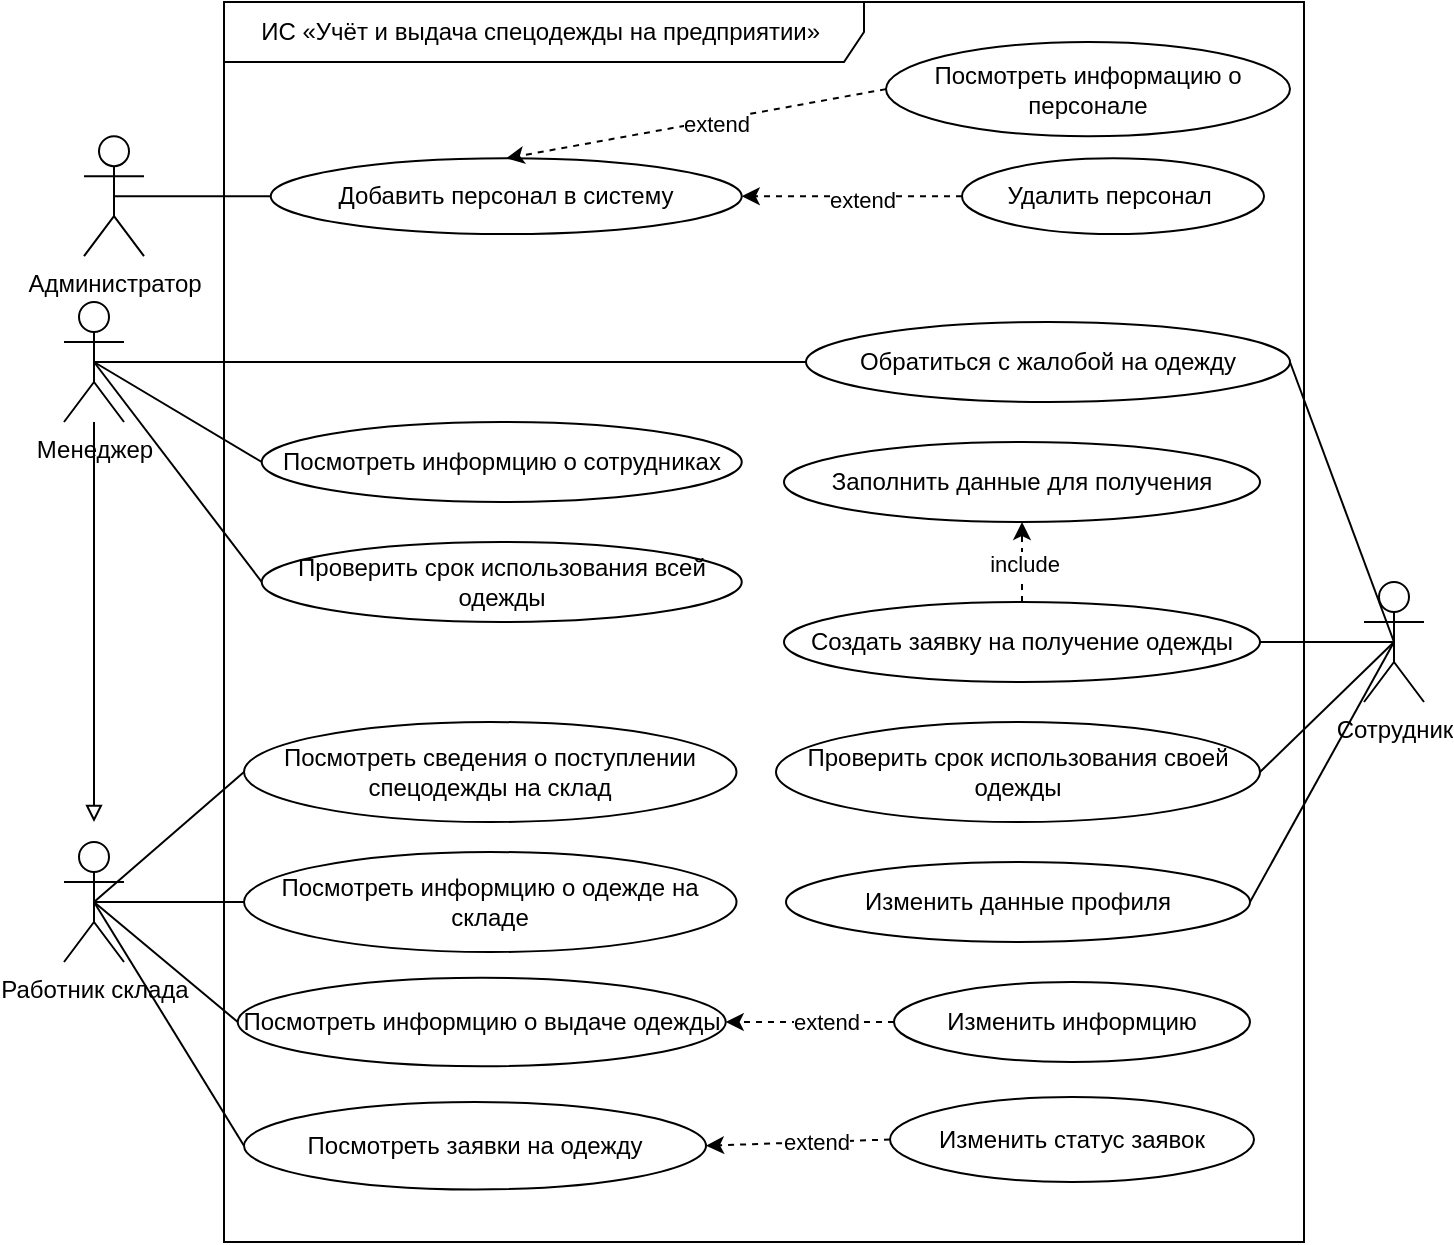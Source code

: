 <mxfile version="23.1.5" type="device">
  <diagram name="Страница — 1" id="KgpnrsMqIwY7Wp8qNeAr">
    <mxGraphModel dx="1195" dy="703" grid="1" gridSize="10" guides="1" tooltips="1" connect="1" arrows="1" fold="1" page="1" pageScale="1" pageWidth="827" pageHeight="1169" math="0" shadow="0">
      <root>
        <mxCell id="0" />
        <mxCell id="1" parent="0" />
        <mxCell id="f7Zuc8apwFJZ10PAn6E1-8" value="" style="rounded=0;orthogonalLoop=1;jettySize=auto;html=1;exitX=0.5;exitY=0.5;exitDx=0;exitDy=0;exitPerimeter=0;endArrow=none;endFill=0;entryX=1;entryY=0.5;entryDx=0;entryDy=0;" parent="1" source="f7Zuc8apwFJZ10PAn6E1-1" target="f7Zuc8apwFJZ10PAn6E1-63" edge="1">
          <mxGeometry relative="1" as="geometry">
            <mxPoint x="540.0" y="320" as="targetPoint" />
          </mxGeometry>
        </mxCell>
        <mxCell id="f7Zuc8apwFJZ10PAn6E1-70" style="rounded=0;orthogonalLoop=1;jettySize=auto;html=1;entryX=1;entryY=0.5;entryDx=0;entryDy=0;endArrow=none;endFill=0;exitX=0.5;exitY=0.5;exitDx=0;exitDy=0;exitPerimeter=0;" parent="1" source="f7Zuc8apwFJZ10PAn6E1-1" target="f7Zuc8apwFJZ10PAn6E1-68" edge="1">
          <mxGeometry relative="1" as="geometry" />
        </mxCell>
        <mxCell id="f7Zuc8apwFJZ10PAn6E1-103" style="rounded=0;orthogonalLoop=1;jettySize=auto;html=1;endArrow=none;endFill=0;exitX=0.5;exitY=0.5;exitDx=0;exitDy=0;exitPerimeter=0;entryX=1;entryY=0.5;entryDx=0;entryDy=0;" parent="1" source="f7Zuc8apwFJZ10PAn6E1-1" target="f7Zuc8apwFJZ10PAn6E1-102" edge="1">
          <mxGeometry relative="1" as="geometry" />
        </mxCell>
        <mxCell id="f7Zuc8apwFJZ10PAn6E1-1" value="Сотрудник" style="shape=umlActor;verticalLabelPosition=bottom;verticalAlign=top;html=1;outlineConnect=0;" parent="1" vertex="1">
          <mxGeometry x="740" y="370" width="30" height="60" as="geometry" />
        </mxCell>
        <mxCell id="f7Zuc8apwFJZ10PAn6E1-75" style="rounded=0;orthogonalLoop=1;jettySize=auto;html=1;entryX=0;entryY=0.5;entryDx=0;entryDy=0;endArrow=none;endFill=0;exitX=0.5;exitY=0.5;exitDx=0;exitDy=0;exitPerimeter=0;" parent="1" source="f7Zuc8apwFJZ10PAn6E1-2" target="f7Zuc8apwFJZ10PAn6E1-76" edge="1">
          <mxGeometry relative="1" as="geometry" />
        </mxCell>
        <mxCell id="f7Zuc8apwFJZ10PAn6E1-91" style="rounded=0;orthogonalLoop=1;jettySize=auto;html=1;entryX=0;entryY=0.5;entryDx=0;entryDy=0;endArrow=none;endFill=0;exitX=0.5;exitY=0.5;exitDx=0;exitDy=0;exitPerimeter=0;" parent="1" source="f7Zuc8apwFJZ10PAn6E1-2" target="f7Zuc8apwFJZ10PAn6E1-81" edge="1">
          <mxGeometry relative="1" as="geometry" />
        </mxCell>
        <mxCell id="f7Zuc8apwFJZ10PAn6E1-92" style="rounded=0;orthogonalLoop=1;jettySize=auto;html=1;exitX=0.5;exitY=0.5;exitDx=0;exitDy=0;exitPerimeter=0;entryX=0;entryY=0.5;entryDx=0;entryDy=0;endArrow=none;endFill=0;" parent="1" source="f7Zuc8apwFJZ10PAn6E1-2" target="f7Zuc8apwFJZ10PAn6E1-72" edge="1">
          <mxGeometry relative="1" as="geometry" />
        </mxCell>
        <mxCell id="f7Zuc8apwFJZ10PAn6E1-93" style="rounded=0;orthogonalLoop=1;jettySize=auto;html=1;exitX=0.5;exitY=0.5;exitDx=0;exitDy=0;exitPerimeter=0;entryX=0;entryY=0.5;entryDx=0;entryDy=0;endArrow=none;endFill=0;" parent="1" source="f7Zuc8apwFJZ10PAn6E1-2" target="f7Zuc8apwFJZ10PAn6E1-78" edge="1">
          <mxGeometry relative="1" as="geometry" />
        </mxCell>
        <mxCell id="f7Zuc8apwFJZ10PAn6E1-71" style="rounded=0;orthogonalLoop=1;jettySize=auto;html=1;entryX=0;entryY=0.5;entryDx=0;entryDy=0;endArrow=none;endFill=0;exitX=0.5;exitY=0.5;exitDx=0;exitDy=0;exitPerimeter=0;" parent="1" source="f7Zuc8apwFJZ10PAn6E1-4" target="f7Zuc8apwFJZ10PAn6E1-84" edge="1">
          <mxGeometry relative="1" as="geometry" />
        </mxCell>
        <mxCell id="f7Zuc8apwFJZ10PAn6E1-73" style="rounded=0;orthogonalLoop=1;jettySize=auto;html=1;endArrow=none;endFill=0;exitX=0.5;exitY=0.5;exitDx=0;exitDy=0;exitPerimeter=0;entryX=0;entryY=0.5;entryDx=0;entryDy=0;" parent="1" source="f7Zuc8apwFJZ10PAn6E1-4" target="f7Zuc8apwFJZ10PAn6E1-67" edge="1">
          <mxGeometry relative="1" as="geometry" />
        </mxCell>
        <mxCell id="f7Zuc8apwFJZ10PAn6E1-4" value="Менеджер" style="shape=umlActor;verticalLabelPosition=bottom;verticalAlign=top;html=1;outlineConnect=0;" parent="1" vertex="1">
          <mxGeometry x="90" y="230" width="30" height="60" as="geometry" />
        </mxCell>
        <mxCell id="f7Zuc8apwFJZ10PAn6E1-15" value="" style="rounded=0;orthogonalLoop=1;jettySize=auto;html=1;exitX=0.5;exitY=0.5;exitDx=0;exitDy=0;exitPerimeter=0;endArrow=none;endFill=0;entryX=1;entryY=0.5;entryDx=0;entryDy=0;" parent="1" source="f7Zuc8apwFJZ10PAn6E1-1" target="f7Zuc8apwFJZ10PAn6E1-69" edge="1">
          <mxGeometry relative="1" as="geometry">
            <mxPoint x="289" y="540" as="sourcePoint" />
            <mxPoint x="390.174" y="443.299" as="targetPoint" />
          </mxGeometry>
        </mxCell>
        <mxCell id="f7Zuc8apwFJZ10PAn6E1-88" style="rounded=0;orthogonalLoop=1;jettySize=auto;html=1;entryX=1;entryY=0.5;entryDx=0;entryDy=0;dashed=1;exitX=0;exitY=0.5;exitDx=0;exitDy=0;" parent="1" source="f7Zuc8apwFJZ10PAn6E1-66" target="f7Zuc8apwFJZ10PAn6E1-76" edge="1">
          <mxGeometry relative="1" as="geometry" />
        </mxCell>
        <mxCell id="f7Zuc8apwFJZ10PAn6E1-89" value="extend" style="edgeLabel;html=1;align=center;verticalAlign=middle;resizable=0;points=[];" parent="f7Zuc8apwFJZ10PAn6E1-88" vertex="1" connectable="0">
          <mxGeometry x="-0.197" relative="1" as="geometry">
            <mxPoint as="offset" />
          </mxGeometry>
        </mxCell>
        <mxCell id="f7Zuc8apwFJZ10PAn6E1-66" value="Изменить информцию" style="ellipse;whiteSpace=wrap;html=1;" parent="1" vertex="1">
          <mxGeometry x="505" y="570" width="178" height="40" as="geometry" />
        </mxCell>
        <mxCell id="f7Zuc8apwFJZ10PAn6E1-68" value="Проверить срок использования своей одежды" style="ellipse;whiteSpace=wrap;html=1;" parent="1" vertex="1">
          <mxGeometry x="446" y="440" width="242" height="50" as="geometry" />
        </mxCell>
        <mxCell id="f7Zuc8apwFJZ10PAn6E1-69" value="Изменить данные профиля" style="ellipse;whiteSpace=wrap;html=1;" parent="1" vertex="1">
          <mxGeometry x="451" y="510" width="232" height="40" as="geometry" />
        </mxCell>
        <mxCell id="f7Zuc8apwFJZ10PAn6E1-72" value="Посмотреть информцию о одежде на складе" style="ellipse;whiteSpace=wrap;html=1;" parent="1" vertex="1">
          <mxGeometry x="180" y="505" width="246.25" height="50" as="geometry" />
        </mxCell>
        <mxCell id="f7Zuc8apwFJZ10PAn6E1-76" value="Посмотреть информцию о выдаче одежды" style="ellipse;whiteSpace=wrap;html=1;" parent="1" vertex="1">
          <mxGeometry x="176.87" y="567.87" width="244" height="44.26" as="geometry" />
        </mxCell>
        <mxCell id="f7Zuc8apwFJZ10PAn6E1-78" value="Посмотреть заявки на одежду" style="ellipse;whiteSpace=wrap;html=1;" parent="1" vertex="1">
          <mxGeometry x="180" y="630" width="231" height="43.75" as="geometry" />
        </mxCell>
        <mxCell id="f7Zuc8apwFJZ10PAn6E1-79" value="Изменить статус заявок" style="ellipse;whiteSpace=wrap;html=1;" parent="1" vertex="1">
          <mxGeometry x="503" y="627.5" width="182" height="42.5" as="geometry" />
        </mxCell>
        <mxCell id="f7Zuc8apwFJZ10PAn6E1-81" value="Посмотреть сведения о поступлении спецодежды на склад" style="ellipse;whiteSpace=wrap;html=1;" parent="1" vertex="1">
          <mxGeometry x="180" y="440" width="246.25" height="50" as="geometry" />
        </mxCell>
        <mxCell id="f7Zuc8apwFJZ10PAn6E1-94" style="rounded=0;orthogonalLoop=1;jettySize=auto;html=1;entryX=1;entryY=0.5;entryDx=0;entryDy=0;dashed=1;exitX=0;exitY=0.5;exitDx=0;exitDy=0;" parent="1" source="f7Zuc8apwFJZ10PAn6E1-79" target="f7Zuc8apwFJZ10PAn6E1-78" edge="1">
          <mxGeometry relative="1" as="geometry">
            <mxPoint x="540" y="720" as="sourcePoint" />
            <mxPoint x="450" y="720" as="targetPoint" />
          </mxGeometry>
        </mxCell>
        <mxCell id="f7Zuc8apwFJZ10PAn6E1-95" value="extend" style="edgeLabel;html=1;align=center;verticalAlign=middle;resizable=0;points=[];" parent="f7Zuc8apwFJZ10PAn6E1-94" vertex="1" connectable="0">
          <mxGeometry x="-0.197" relative="1" as="geometry">
            <mxPoint as="offset" />
          </mxGeometry>
        </mxCell>
        <mxCell id="f7Zuc8apwFJZ10PAn6E1-104" style="rounded=0;orthogonalLoop=1;jettySize=auto;html=1;exitX=0;exitY=0.5;exitDx=0;exitDy=0;endArrow=none;endFill=0;entryX=0.5;entryY=0.5;entryDx=0;entryDy=0;entryPerimeter=0;" parent="1" source="f7Zuc8apwFJZ10PAn6E1-102" target="f7Zuc8apwFJZ10PAn6E1-4" edge="1">
          <mxGeometry relative="1" as="geometry" />
        </mxCell>
        <mxCell id="f7Zuc8apwFJZ10PAn6E1-105" value="" style="rounded=0;orthogonalLoop=1;jettySize=auto;html=1;endArrow=block;endFill=0;" parent="1" source="f7Zuc8apwFJZ10PAn6E1-4" edge="1">
          <mxGeometry relative="1" as="geometry">
            <mxPoint x="105" y="490" as="targetPoint" />
            <mxPoint x="105" y="440" as="sourcePoint" />
          </mxGeometry>
        </mxCell>
        <mxCell id="f7Zuc8apwFJZ10PAn6E1-2" value="Работник склада" style="shape=umlActor;verticalLabelPosition=bottom;verticalAlign=top;html=1;outlineConnect=0;" parent="1" vertex="1">
          <mxGeometry x="90" y="500" width="30" height="60" as="geometry" />
        </mxCell>
        <mxCell id="_Gf0fzwr_K4EokXnlh5w-2" value="ИС «Учёт и выдача спецодежды на предприятии»&amp;nbsp;" style="shape=umlFrame;whiteSpace=wrap;html=1;pointerEvents=0;recursiveResize=0;container=1;collapsible=0;width=320;height=30;" vertex="1" parent="1">
          <mxGeometry x="170" y="80" width="540" height="620" as="geometry" />
        </mxCell>
        <mxCell id="f7Zuc8apwFJZ10PAn6E1-102" value="Обратиться с жалобой на одежду" style="ellipse;whiteSpace=wrap;html=1;" parent="_Gf0fzwr_K4EokXnlh5w-2" vertex="1">
          <mxGeometry x="291" y="160" width="242" height="40" as="geometry" />
        </mxCell>
        <mxCell id="k1tug-46zGNNcUvnf5VH-1" value="Добавить персонал в систему" style="ellipse;whiteSpace=wrap;html=1;" parent="_Gf0fzwr_K4EokXnlh5w-2" vertex="1">
          <mxGeometry x="23.37" y="78.16" width="235.5" height="37.9" as="geometry" />
        </mxCell>
        <mxCell id="k1tug-46zGNNcUvnf5VH-13" value="Посмотреть информацию о персонале" style="ellipse;whiteSpace=wrap;html=1;" parent="_Gf0fzwr_K4EokXnlh5w-2" vertex="1">
          <mxGeometry x="331" y="20.0" width="202" height="47.11" as="geometry" />
        </mxCell>
        <mxCell id="k1tug-46zGNNcUvnf5VH-11" style="rounded=0;orthogonalLoop=1;jettySize=auto;html=1;dashed=1;entryX=0.5;entryY=0;entryDx=0;entryDy=0;exitX=0;exitY=0.5;exitDx=0;exitDy=0;" parent="_Gf0fzwr_K4EokXnlh5w-2" source="k1tug-46zGNNcUvnf5VH-13" target="k1tug-46zGNNcUvnf5VH-1" edge="1">
          <mxGeometry relative="1" as="geometry">
            <mxPoint x="136.935" y="42.11" as="targetPoint" />
          </mxGeometry>
        </mxCell>
        <mxCell id="k1tug-46zGNNcUvnf5VH-12" value="extend" style="edgeLabel;html=1;align=center;verticalAlign=middle;resizable=0;points=[];" parent="k1tug-46zGNNcUvnf5VH-11" vertex="1" connectable="0">
          <mxGeometry x="-0.096" y="2" relative="1" as="geometry">
            <mxPoint as="offset" />
          </mxGeometry>
        </mxCell>
        <mxCell id="k1tug-46zGNNcUvnf5VH-4" value="Удалить персонал&amp;nbsp;" style="ellipse;whiteSpace=wrap;html=1;" parent="_Gf0fzwr_K4EokXnlh5w-2" vertex="1">
          <mxGeometry x="369" y="78.16" width="151" height="37.9" as="geometry" />
        </mxCell>
        <mxCell id="k1tug-46zGNNcUvnf5VH-5" style="rounded=0;orthogonalLoop=1;jettySize=auto;html=1;dashed=1;" parent="_Gf0fzwr_K4EokXnlh5w-2" source="k1tug-46zGNNcUvnf5VH-4" target="k1tug-46zGNNcUvnf5VH-1" edge="1">
          <mxGeometry relative="1" as="geometry" />
        </mxCell>
        <mxCell id="k1tug-46zGNNcUvnf5VH-6" value="extend" style="edgeLabel;html=1;align=center;verticalAlign=middle;resizable=0;points=[];" parent="k1tug-46zGNNcUvnf5VH-5" vertex="1" connectable="0">
          <mxGeometry x="-0.096" y="2" relative="1" as="geometry">
            <mxPoint as="offset" />
          </mxGeometry>
        </mxCell>
        <mxCell id="k1tug-46zGNNcUvnf5VH-8" style="rounded=0;orthogonalLoop=1;jettySize=auto;html=1;exitX=0.5;exitY=0.5;exitDx=0;exitDy=0;exitPerimeter=0;entryX=0;entryY=0.5;entryDx=0;entryDy=0;endArrow=none;endFill=0;" parent="_Gf0fzwr_K4EokXnlh5w-2" source="k1tug-46zGNNcUvnf5VH-7" target="k1tug-46zGNNcUvnf5VH-1" edge="1">
          <mxGeometry relative="1" as="geometry" />
        </mxCell>
        <mxCell id="k1tug-46zGNNcUvnf5VH-7" value="Администратор" style="shape=umlActor;verticalLabelPosition=bottom;verticalAlign=top;html=1;outlineConnect=0;" parent="_Gf0fzwr_K4EokXnlh5w-2" vertex="1">
          <mxGeometry x="-70" y="67.11" width="30" height="60" as="geometry" />
        </mxCell>
        <mxCell id="f7Zuc8apwFJZ10PAn6E1-84" value="Проверить срок использования всей одежды" style="ellipse;whiteSpace=wrap;html=1;" parent="_Gf0fzwr_K4EokXnlh5w-2" vertex="1">
          <mxGeometry x="18.87" y="270" width="240" height="40" as="geometry" />
        </mxCell>
        <mxCell id="f7Zuc8apwFJZ10PAn6E1-67" value="Посмотреть информцию о сотрудниках" style="ellipse;whiteSpace=wrap;html=1;" parent="_Gf0fzwr_K4EokXnlh5w-2" vertex="1">
          <mxGeometry x="18.87" y="210" width="240" height="40" as="geometry" />
        </mxCell>
        <mxCell id="f7Zuc8apwFJZ10PAn6E1-63" value="Создать заявку на получение одежды" style="ellipse;whiteSpace=wrap;html=1;" parent="_Gf0fzwr_K4EokXnlh5w-2" vertex="1">
          <mxGeometry x="280" y="300" width="238" height="40" as="geometry" />
        </mxCell>
        <mxCell id="f7Zuc8apwFJZ10PAn6E1-64" value="Заполнить данные для получения" style="ellipse;whiteSpace=wrap;html=1;" parent="_Gf0fzwr_K4EokXnlh5w-2" vertex="1">
          <mxGeometry x="280" y="220" width="238" height="40" as="geometry" />
        </mxCell>
        <mxCell id="f7Zuc8apwFJZ10PAn6E1-18" style="rounded=0;orthogonalLoop=1;jettySize=auto;html=1;dashed=1;exitX=0.5;exitY=0;exitDx=0;exitDy=0;entryX=0.5;entryY=1;entryDx=0;entryDy=0;" parent="_Gf0fzwr_K4EokXnlh5w-2" source="f7Zuc8apwFJZ10PAn6E1-63" target="f7Zuc8apwFJZ10PAn6E1-64" edge="1">
          <mxGeometry relative="1" as="geometry">
            <mxPoint x="200" y="240" as="sourcePoint" />
          </mxGeometry>
        </mxCell>
        <mxCell id="f7Zuc8apwFJZ10PAn6E1-19" value="include" style="edgeLabel;html=1;align=center;verticalAlign=middle;resizable=0;points=[];" parent="f7Zuc8apwFJZ10PAn6E1-18" vertex="1" connectable="0">
          <mxGeometry x="-0.039" y="-1" relative="1" as="geometry">
            <mxPoint as="offset" />
          </mxGeometry>
        </mxCell>
      </root>
    </mxGraphModel>
  </diagram>
</mxfile>
